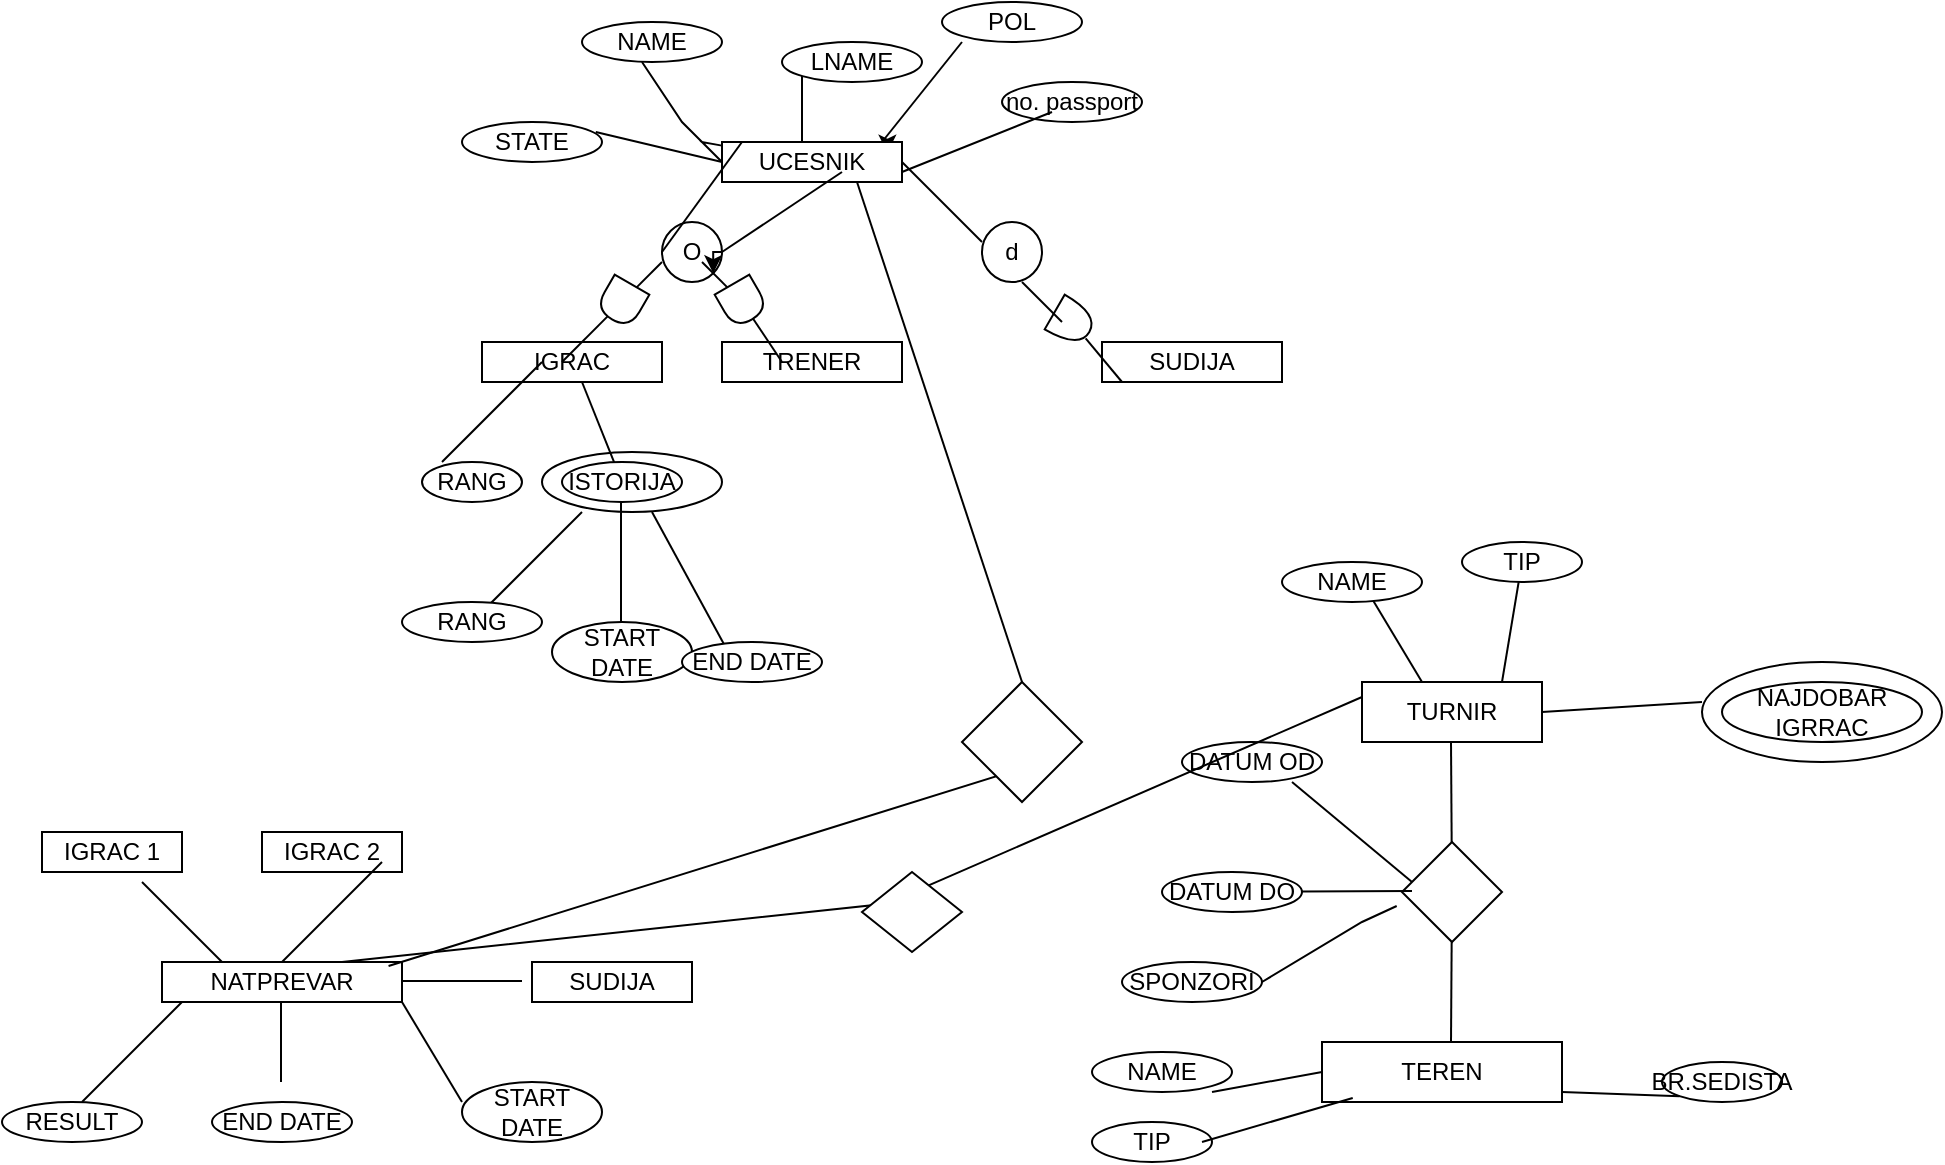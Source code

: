 <mxfile version="22.0.8" type="github">
  <diagram name="Page-1" id="1dlVVG_YZn5TKYg7cqJX">
    <mxGraphModel dx="1644" dy="464" grid="1" gridSize="10" guides="1" tooltips="1" connect="1" arrows="1" fold="1" page="1" pageScale="1" pageWidth="850" pageHeight="1100" math="0" shadow="0">
      <root>
        <mxCell id="0" />
        <mxCell id="1" parent="0" />
        <mxCell id="Y5c48r95YPpoSbr4kV3l-40" value="" style="ellipse;whiteSpace=wrap;html=1;" vertex="1" parent="1">
          <mxGeometry x="60" y="265" width="90" height="30" as="geometry" />
        </mxCell>
        <mxCell id="Y5c48r95YPpoSbr4kV3l-2" value="IGRAC" style="rounded=0;whiteSpace=wrap;html=1;" vertex="1" parent="1">
          <mxGeometry x="30" y="210" width="90" height="20" as="geometry" />
        </mxCell>
        <mxCell id="Y5c48r95YPpoSbr4kV3l-3" value="TRENER" style="rounded=0;whiteSpace=wrap;html=1;" vertex="1" parent="1">
          <mxGeometry x="150" y="210" width="90" height="20" as="geometry" />
        </mxCell>
        <mxCell id="Y5c48r95YPpoSbr4kV3l-4" value="SUDIJA" style="rounded=0;whiteSpace=wrap;html=1;" vertex="1" parent="1">
          <mxGeometry x="340" y="210" width="90" height="20" as="geometry" />
        </mxCell>
        <mxCell id="Y5c48r95YPpoSbr4kV3l-5" value="NAME" style="ellipse;whiteSpace=wrap;html=1;" vertex="1" parent="1">
          <mxGeometry x="80" y="50" width="70" height="20" as="geometry" />
        </mxCell>
        <mxCell id="Y5c48r95YPpoSbr4kV3l-6" value="" style="endArrow=none;html=1;rounded=0;" edge="1" parent="1">
          <mxGeometry width="50" height="50" relative="1" as="geometry">
            <mxPoint x="110" y="70" as="sourcePoint" />
            <mxPoint x="140" y="110" as="targetPoint" />
            <Array as="points">
              <mxPoint x="130" y="100" />
            </Array>
          </mxGeometry>
        </mxCell>
        <mxCell id="Y5c48r95YPpoSbr4kV3l-9" style="edgeStyle=orthogonalEdgeStyle;rounded=0;orthogonalLoop=1;jettySize=auto;html=1;exitX=0.75;exitY=0;exitDx=0;exitDy=0;entryX=0.919;entryY=0.267;entryDx=0;entryDy=0;entryPerimeter=0;" edge="1" parent="1" source="Y5c48r95YPpoSbr4kV3l-1" target="Y5c48r95YPpoSbr4kV3l-1">
          <mxGeometry relative="1" as="geometry" />
        </mxCell>
        <mxCell id="Y5c48r95YPpoSbr4kV3l-10" value="" style="endArrow=none;html=1;rounded=0;" edge="1" parent="1">
          <mxGeometry width="50" height="50" relative="1" as="geometry">
            <mxPoint x="190" y="70" as="sourcePoint" />
            <mxPoint x="190" y="110" as="targetPoint" />
          </mxGeometry>
        </mxCell>
        <mxCell id="Y5c48r95YPpoSbr4kV3l-11" value="POL" style="ellipse;whiteSpace=wrap;html=1;" vertex="1" parent="1">
          <mxGeometry x="260" y="40" width="70" height="20" as="geometry" />
        </mxCell>
        <mxCell id="Y5c48r95YPpoSbr4kV3l-12" value="LNAME" style="ellipse;whiteSpace=wrap;html=1;" vertex="1" parent="1">
          <mxGeometry x="180" y="60" width="70" height="20" as="geometry" />
        </mxCell>
        <mxCell id="Y5c48r95YPpoSbr4kV3l-13" value="no. passport" style="ellipse;whiteSpace=wrap;html=1;" vertex="1" parent="1">
          <mxGeometry x="290" y="80" width="70" height="20" as="geometry" />
        </mxCell>
        <mxCell id="Y5c48r95YPpoSbr4kV3l-14" value="" style="endArrow=none;html=1;rounded=0;" edge="1" parent="1">
          <mxGeometry width="50" height="50" relative="1" as="geometry">
            <mxPoint x="270" y="60" as="sourcePoint" />
            <mxPoint x="230" y="110" as="targetPoint" />
          </mxGeometry>
        </mxCell>
        <mxCell id="Y5c48r95YPpoSbr4kV3l-15" value="" style="endArrow=none;html=1;rounded=0;entryX=1;entryY=0.75;entryDx=0;entryDy=0;" edge="1" parent="1" target="Y5c48r95YPpoSbr4kV3l-1">
          <mxGeometry width="50" height="50" relative="1" as="geometry">
            <mxPoint x="315" y="95" as="sourcePoint" />
            <mxPoint x="275" y="145" as="targetPoint" />
          </mxGeometry>
        </mxCell>
        <mxCell id="Y5c48r95YPpoSbr4kV3l-16" value="STATE" style="ellipse;whiteSpace=wrap;html=1;" vertex="1" parent="1">
          <mxGeometry x="20" y="100" width="70" height="20" as="geometry" />
        </mxCell>
        <mxCell id="Y5c48r95YPpoSbr4kV3l-17" value="" style="endArrow=none;html=1;rounded=0;" edge="1" parent="1" source="Y5c48r95YPpoSbr4kV3l-1">
          <mxGeometry width="50" height="50" relative="1" as="geometry">
            <mxPoint x="120" y="80" as="sourcePoint" />
            <mxPoint x="150" y="120" as="targetPoint" />
            <Array as="points">
              <mxPoint x="140" y="110" />
            </Array>
          </mxGeometry>
        </mxCell>
        <mxCell id="Y5c48r95YPpoSbr4kV3l-18" value="" style="endArrow=none;html=1;rounded=0;entryX=0;entryY=0.5;entryDx=0;entryDy=0;" edge="1" parent="1" target="Y5c48r95YPpoSbr4kV3l-1">
          <mxGeometry width="50" height="50" relative="1" as="geometry">
            <mxPoint x="86.88" y="105" as="sourcePoint" />
            <mxPoint x="143.13" y="135" as="targetPoint" />
            <Array as="points" />
          </mxGeometry>
        </mxCell>
        <mxCell id="Y5c48r95YPpoSbr4kV3l-1" value="UCESNIK" style="rounded=0;whiteSpace=wrap;html=1;" vertex="1" parent="1">
          <mxGeometry x="150" y="110" width="90" height="20" as="geometry" />
        </mxCell>
        <mxCell id="Y5c48r95YPpoSbr4kV3l-19" value="O" style="ellipse;whiteSpace=wrap;html=1;aspect=fixed;" vertex="1" parent="1">
          <mxGeometry x="120" y="150" width="30" height="30" as="geometry" />
        </mxCell>
        <mxCell id="Y5c48r95YPpoSbr4kV3l-20" value="" style="endArrow=none;html=1;rounded=0;exitX=0;exitY=0.5;exitDx=0;exitDy=0;" edge="1" parent="1" source="Y5c48r95YPpoSbr4kV3l-19">
          <mxGeometry width="50" height="50" relative="1" as="geometry">
            <mxPoint x="110" y="160" as="sourcePoint" />
            <mxPoint x="160" y="110" as="targetPoint" />
          </mxGeometry>
        </mxCell>
        <mxCell id="Y5c48r95YPpoSbr4kV3l-21" style="edgeStyle=orthogonalEdgeStyle;rounded=0;orthogonalLoop=1;jettySize=auto;html=1;exitX=1;exitY=0.5;exitDx=0;exitDy=0;entryX=1;entryY=1;entryDx=0;entryDy=0;" edge="1" parent="1" source="Y5c48r95YPpoSbr4kV3l-19" target="Y5c48r95YPpoSbr4kV3l-19">
          <mxGeometry relative="1" as="geometry" />
        </mxCell>
        <mxCell id="Y5c48r95YPpoSbr4kV3l-22" value="" style="endArrow=none;html=1;rounded=0;exitX=1;exitY=0.5;exitDx=0;exitDy=0;" edge="1" parent="1" source="Y5c48r95YPpoSbr4kV3l-19">
          <mxGeometry width="50" height="50" relative="1" as="geometry">
            <mxPoint x="170" y="180" as="sourcePoint" />
            <mxPoint x="210" y="125" as="targetPoint" />
          </mxGeometry>
        </mxCell>
        <mxCell id="Y5c48r95YPpoSbr4kV3l-23" value="" style="endArrow=none;html=1;rounded=0;" edge="1" parent="1" source="Y5c48r95YPpoSbr4kV3l-25">
          <mxGeometry width="50" height="50" relative="1" as="geometry">
            <mxPoint x="70" y="220" as="sourcePoint" />
            <mxPoint x="120" y="170" as="targetPoint" />
          </mxGeometry>
        </mxCell>
        <mxCell id="Y5c48r95YPpoSbr4kV3l-26" value="" style="endArrow=none;html=1;rounded=0;" edge="1" parent="1" target="Y5c48r95YPpoSbr4kV3l-25">
          <mxGeometry width="50" height="50" relative="1" as="geometry">
            <mxPoint x="70" y="220" as="sourcePoint" />
            <mxPoint x="120" y="170" as="targetPoint" />
          </mxGeometry>
        </mxCell>
        <mxCell id="Y5c48r95YPpoSbr4kV3l-25" value="" style="shape=delay;whiteSpace=wrap;html=1;rotation=120;" vertex="1" parent="1">
          <mxGeometry x="90" y="180" width="20" height="20" as="geometry" />
        </mxCell>
        <mxCell id="Y5c48r95YPpoSbr4kV3l-27" value="" style="endArrow=none;html=1;rounded=0;" edge="1" parent="1" source="Y5c48r95YPpoSbr4kV3l-28">
          <mxGeometry width="50" height="50" relative="1" as="geometry">
            <mxPoint x="180" y="220" as="sourcePoint" />
            <mxPoint x="140" y="170" as="targetPoint" />
          </mxGeometry>
        </mxCell>
        <mxCell id="Y5c48r95YPpoSbr4kV3l-29" value="" style="endArrow=none;html=1;rounded=0;" edge="1" parent="1" target="Y5c48r95YPpoSbr4kV3l-28">
          <mxGeometry width="50" height="50" relative="1" as="geometry">
            <mxPoint x="180" y="220" as="sourcePoint" />
            <mxPoint x="140" y="170" as="targetPoint" />
          </mxGeometry>
        </mxCell>
        <mxCell id="Y5c48r95YPpoSbr4kV3l-28" value="" style="shape=delay;whiteSpace=wrap;html=1;rotation=60;" vertex="1" parent="1">
          <mxGeometry x="150.0" y="180.0" width="20" height="20" as="geometry" />
        </mxCell>
        <mxCell id="Y5c48r95YPpoSbr4kV3l-30" value="d" style="ellipse;whiteSpace=wrap;html=1;aspect=fixed;" vertex="1" parent="1">
          <mxGeometry x="280" y="150" width="30" height="30" as="geometry" />
        </mxCell>
        <mxCell id="Y5c48r95YPpoSbr4kV3l-31" value="" style="endArrow=none;html=1;rounded=0;" edge="1" parent="1">
          <mxGeometry width="50" height="50" relative="1" as="geometry">
            <mxPoint x="280" y="160" as="sourcePoint" />
            <mxPoint x="240" y="120" as="targetPoint" />
          </mxGeometry>
        </mxCell>
        <mxCell id="Y5c48r95YPpoSbr4kV3l-32" value="" style="endArrow=none;html=1;rounded=0;" edge="1" parent="1" target="Y5c48r95YPpoSbr4kV3l-33">
          <mxGeometry width="50" height="50" relative="1" as="geometry">
            <mxPoint x="350" y="230" as="sourcePoint" />
            <mxPoint x="310" y="180" as="targetPoint" />
          </mxGeometry>
        </mxCell>
        <mxCell id="Y5c48r95YPpoSbr4kV3l-33" value="" style="shape=or;whiteSpace=wrap;html=1;rotation=30;" vertex="1" parent="1">
          <mxGeometry x="315" y="190" width="20" height="20" as="geometry" />
        </mxCell>
        <mxCell id="Y5c48r95YPpoSbr4kV3l-34" value="" style="endArrow=none;html=1;rounded=0;" edge="1" parent="1">
          <mxGeometry width="50" height="50" relative="1" as="geometry">
            <mxPoint x="320" y="200" as="sourcePoint" />
            <mxPoint x="300" y="180" as="targetPoint" />
          </mxGeometry>
        </mxCell>
        <mxCell id="Y5c48r95YPpoSbr4kV3l-35" value="RANG" style="ellipse;whiteSpace=wrap;html=1;" vertex="1" parent="1">
          <mxGeometry y="270" width="50" height="20" as="geometry" />
        </mxCell>
        <mxCell id="Y5c48r95YPpoSbr4kV3l-37" value="" style="endArrow=none;html=1;rounded=0;" edge="1" parent="1">
          <mxGeometry width="50" height="50" relative="1" as="geometry">
            <mxPoint x="10" y="270" as="sourcePoint" />
            <mxPoint x="60" y="220" as="targetPoint" />
          </mxGeometry>
        </mxCell>
        <mxCell id="Y5c48r95YPpoSbr4kV3l-38" value="ISTORIJA" style="ellipse;whiteSpace=wrap;html=1;" vertex="1" parent="1">
          <mxGeometry x="70" y="270" width="60" height="20" as="geometry" />
        </mxCell>
        <mxCell id="Y5c48r95YPpoSbr4kV3l-39" value="" style="endArrow=none;html=1;rounded=0;" edge="1" parent="1" target="Y5c48r95YPpoSbr4kV3l-38">
          <mxGeometry width="50" height="50" relative="1" as="geometry">
            <mxPoint x="80" y="230" as="sourcePoint" />
            <mxPoint x="100" y="260" as="targetPoint" />
          </mxGeometry>
        </mxCell>
        <mxCell id="Y5c48r95YPpoSbr4kV3l-41" value="" style="endArrow=none;html=1;rounded=0;" edge="1" parent="1">
          <mxGeometry width="50" height="50" relative="1" as="geometry">
            <mxPoint x="30" y="345" as="sourcePoint" />
            <mxPoint x="80" y="295" as="targetPoint" />
          </mxGeometry>
        </mxCell>
        <mxCell id="Y5c48r95YPpoSbr4kV3l-42" value="" style="endArrow=none;html=1;rounded=0;" edge="1" parent="1">
          <mxGeometry width="50" height="50" relative="1" as="geometry">
            <mxPoint x="99.5" y="350" as="sourcePoint" />
            <mxPoint x="99.5" y="290" as="targetPoint" />
          </mxGeometry>
        </mxCell>
        <mxCell id="Y5c48r95YPpoSbr4kV3l-43" value="" style="endArrow=none;html=1;rounded=0;" edge="1" parent="1">
          <mxGeometry width="50" height="50" relative="1" as="geometry">
            <mxPoint x="115" y="295" as="sourcePoint" />
            <mxPoint x="150.933" y="360.978" as="targetPoint" />
          </mxGeometry>
        </mxCell>
        <mxCell id="Y5c48r95YPpoSbr4kV3l-45" value="RANG" style="ellipse;whiteSpace=wrap;html=1;" vertex="1" parent="1">
          <mxGeometry x="-10" y="340" width="70" height="20" as="geometry" />
        </mxCell>
        <mxCell id="Y5c48r95YPpoSbr4kV3l-47" value="START DATE" style="ellipse;whiteSpace=wrap;html=1;" vertex="1" parent="1">
          <mxGeometry x="65" y="350" width="70" height="30" as="geometry" />
        </mxCell>
        <mxCell id="Y5c48r95YPpoSbr4kV3l-48" value="END DATE" style="ellipse;whiteSpace=wrap;html=1;" vertex="1" parent="1">
          <mxGeometry x="130" y="360" width="70" height="20" as="geometry" />
        </mxCell>
        <mxCell id="Y5c48r95YPpoSbr4kV3l-49" value="TURNIR" style="rounded=0;whiteSpace=wrap;html=1;" vertex="1" parent="1">
          <mxGeometry x="470" y="380" width="90" height="30" as="geometry" />
        </mxCell>
        <mxCell id="Y5c48r95YPpoSbr4kV3l-50" value="" style="endArrow=none;html=1;rounded=0;" edge="1" parent="1">
          <mxGeometry width="50" height="50" relative="1" as="geometry">
            <mxPoint x="500" y="380" as="sourcePoint" />
            <mxPoint x="470" y="330" as="targetPoint" />
          </mxGeometry>
        </mxCell>
        <mxCell id="Y5c48r95YPpoSbr4kV3l-51" value="NAME" style="ellipse;whiteSpace=wrap;html=1;" vertex="1" parent="1">
          <mxGeometry x="430" y="320" width="70" height="20" as="geometry" />
        </mxCell>
        <mxCell id="Y5c48r95YPpoSbr4kV3l-52" value="" style="endArrow=none;html=1;rounded=0;" edge="1" parent="1" source="Y5c48r95YPpoSbr4kV3l-53">
          <mxGeometry width="50" height="50" relative="1" as="geometry">
            <mxPoint x="540" y="380" as="sourcePoint" />
            <mxPoint x="550" y="330" as="targetPoint" />
          </mxGeometry>
        </mxCell>
        <mxCell id="Y5c48r95YPpoSbr4kV3l-54" value="" style="endArrow=none;html=1;rounded=0;" edge="1" parent="1" target="Y5c48r95YPpoSbr4kV3l-53">
          <mxGeometry width="50" height="50" relative="1" as="geometry">
            <mxPoint x="540" y="380" as="sourcePoint" />
            <mxPoint x="550" y="330" as="targetPoint" />
          </mxGeometry>
        </mxCell>
        <mxCell id="Y5c48r95YPpoSbr4kV3l-53" value="TIP" style="ellipse;whiteSpace=wrap;html=1;" vertex="1" parent="1">
          <mxGeometry x="520" y="310" width="60" height="20" as="geometry" />
        </mxCell>
        <mxCell id="Y5c48r95YPpoSbr4kV3l-55" value="" style="ellipse;whiteSpace=wrap;html=1;" vertex="1" parent="1">
          <mxGeometry x="640" y="370" width="120" height="50" as="geometry" />
        </mxCell>
        <mxCell id="Y5c48r95YPpoSbr4kV3l-56" value="NAJDOBAR IGRRAC" style="ellipse;whiteSpace=wrap;html=1;" vertex="1" parent="1">
          <mxGeometry x="650" y="380" width="100" height="30" as="geometry" />
        </mxCell>
        <mxCell id="Y5c48r95YPpoSbr4kV3l-57" value="" style="endArrow=none;html=1;rounded=0;" edge="1" parent="1" source="Y5c48r95YPpoSbr4kV3l-58">
          <mxGeometry width="50" height="50" relative="1" as="geometry">
            <mxPoint x="514.5" y="560" as="sourcePoint" />
            <mxPoint x="514.5" y="410" as="targetPoint" />
          </mxGeometry>
        </mxCell>
        <mxCell id="Y5c48r95YPpoSbr4kV3l-59" value="" style="endArrow=none;html=1;rounded=0;" edge="1" parent="1" target="Y5c48r95YPpoSbr4kV3l-58">
          <mxGeometry width="50" height="50" relative="1" as="geometry">
            <mxPoint x="514.5" y="560" as="sourcePoint" />
            <mxPoint x="514.5" y="410" as="targetPoint" />
          </mxGeometry>
        </mxCell>
        <mxCell id="Y5c48r95YPpoSbr4kV3l-58" value="" style="rhombus;whiteSpace=wrap;html=1;" vertex="1" parent="1">
          <mxGeometry x="490" y="460" width="50" height="50" as="geometry" />
        </mxCell>
        <mxCell id="Y5c48r95YPpoSbr4kV3l-60" value="" style="endArrow=none;html=1;rounded=0;entryX=-0.053;entryY=0.64;entryDx=0;entryDy=0;entryPerimeter=0;" edge="1" parent="1" target="Y5c48r95YPpoSbr4kV3l-58">
          <mxGeometry width="50" height="50" relative="1" as="geometry">
            <mxPoint x="420" y="530" as="sourcePoint" />
            <mxPoint x="430" y="510" as="targetPoint" />
            <Array as="points">
              <mxPoint x="470" y="500" />
            </Array>
          </mxGeometry>
        </mxCell>
        <mxCell id="Y5c48r95YPpoSbr4kV3l-61" value="" style="endArrow=none;html=1;rounded=0;" edge="1" parent="1" source="Y5c48r95YPpoSbr4kV3l-64">
          <mxGeometry width="50" height="50" relative="1" as="geometry">
            <mxPoint x="425" y="484.5" as="sourcePoint" />
            <mxPoint x="495" y="484.5" as="targetPoint" />
          </mxGeometry>
        </mxCell>
        <mxCell id="Y5c48r95YPpoSbr4kV3l-62" value="" style="endArrow=none;html=1;rounded=0;" edge="1" parent="1">
          <mxGeometry width="50" height="50" relative="1" as="geometry">
            <mxPoint x="435" y="430" as="sourcePoint" />
            <mxPoint x="495" y="480" as="targetPoint" />
          </mxGeometry>
        </mxCell>
        <mxCell id="Y5c48r95YPpoSbr4kV3l-63" value="DATUM OD" style="ellipse;whiteSpace=wrap;html=1;" vertex="1" parent="1">
          <mxGeometry x="380" y="410" width="70" height="20" as="geometry" />
        </mxCell>
        <mxCell id="Y5c48r95YPpoSbr4kV3l-65" value="" style="endArrow=none;html=1;rounded=0;" edge="1" parent="1" target="Y5c48r95YPpoSbr4kV3l-64">
          <mxGeometry width="50" height="50" relative="1" as="geometry">
            <mxPoint x="425" y="484.5" as="sourcePoint" />
            <mxPoint x="495" y="484.5" as="targetPoint" />
          </mxGeometry>
        </mxCell>
        <mxCell id="Y5c48r95YPpoSbr4kV3l-64" value="DATUM DO" style="ellipse;whiteSpace=wrap;html=1;" vertex="1" parent="1">
          <mxGeometry x="370" y="475" width="70" height="20" as="geometry" />
        </mxCell>
        <mxCell id="Y5c48r95YPpoSbr4kV3l-66" value="SPONZORI" style="ellipse;whiteSpace=wrap;html=1;" vertex="1" parent="1">
          <mxGeometry x="350" y="520" width="70" height="20" as="geometry" />
        </mxCell>
        <mxCell id="Y5c48r95YPpoSbr4kV3l-67" value="" style="endArrow=none;html=1;rounded=0;exitX=1;exitY=0.5;exitDx=0;exitDy=0;" edge="1" parent="1" source="Y5c48r95YPpoSbr4kV3l-49">
          <mxGeometry width="50" height="50" relative="1" as="geometry">
            <mxPoint x="590" y="440" as="sourcePoint" />
            <mxPoint x="640" y="390" as="targetPoint" />
          </mxGeometry>
        </mxCell>
        <mxCell id="Y5c48r95YPpoSbr4kV3l-68" value="TEREN" style="rounded=0;whiteSpace=wrap;html=1;" vertex="1" parent="1">
          <mxGeometry x="450" y="560" width="120" height="30" as="geometry" />
        </mxCell>
        <mxCell id="Y5c48r95YPpoSbr4kV3l-69" value="NAME" style="ellipse;whiteSpace=wrap;html=1;" vertex="1" parent="1">
          <mxGeometry x="335" y="565" width="70" height="20" as="geometry" />
        </mxCell>
        <mxCell id="Y5c48r95YPpoSbr4kV3l-70" value="TIP" style="ellipse;whiteSpace=wrap;html=1;" vertex="1" parent="1">
          <mxGeometry x="335" y="600" width="60" height="20" as="geometry" />
        </mxCell>
        <mxCell id="Y5c48r95YPpoSbr4kV3l-71" value="" style="endArrow=none;html=1;rounded=0;entryX=0;entryY=0.5;entryDx=0;entryDy=0;" edge="1" parent="1" target="Y5c48r95YPpoSbr4kV3l-68">
          <mxGeometry width="50" height="50" relative="1" as="geometry">
            <mxPoint x="395" y="585" as="sourcePoint" />
            <mxPoint x="445" y="535" as="targetPoint" />
          </mxGeometry>
        </mxCell>
        <mxCell id="Y5c48r95YPpoSbr4kV3l-72" value="" style="endArrow=none;html=1;rounded=0;entryX=0.128;entryY=0.933;entryDx=0;entryDy=0;entryPerimeter=0;" edge="1" parent="1" target="Y5c48r95YPpoSbr4kV3l-68">
          <mxGeometry width="50" height="50" relative="1" as="geometry">
            <mxPoint x="390" y="610" as="sourcePoint" />
            <mxPoint x="440" y="560" as="targetPoint" />
          </mxGeometry>
        </mxCell>
        <mxCell id="Y5c48r95YPpoSbr4kV3l-73" value="BR.SEDISTA" style="ellipse;whiteSpace=wrap;html=1;" vertex="1" parent="1">
          <mxGeometry x="620" y="570" width="60" height="20" as="geometry" />
        </mxCell>
        <mxCell id="Y5c48r95YPpoSbr4kV3l-74" value="" style="endArrow=none;html=1;rounded=0;entryX=0;entryY=1;entryDx=0;entryDy=0;" edge="1" parent="1" target="Y5c48r95YPpoSbr4kV3l-73">
          <mxGeometry width="50" height="50" relative="1" as="geometry">
            <mxPoint x="570" y="585" as="sourcePoint" />
            <mxPoint x="620" y="535" as="targetPoint" />
          </mxGeometry>
        </mxCell>
        <mxCell id="Y5c48r95YPpoSbr4kV3l-75" value="NATPREVAR" style="rounded=0;whiteSpace=wrap;html=1;" vertex="1" parent="1">
          <mxGeometry x="-130" y="520" width="120" height="20" as="geometry" />
        </mxCell>
        <mxCell id="Y5c48r95YPpoSbr4kV3l-76" value="IGRAC 1" style="rounded=0;whiteSpace=wrap;html=1;" vertex="1" parent="1">
          <mxGeometry x="-190" y="455" width="70" height="20" as="geometry" />
        </mxCell>
        <mxCell id="Y5c48r95YPpoSbr4kV3l-77" value="" style="endArrow=none;html=1;rounded=0;entryX=0.25;entryY=0;entryDx=0;entryDy=0;" edge="1" parent="1" target="Y5c48r95YPpoSbr4kV3l-75">
          <mxGeometry width="50" height="50" relative="1" as="geometry">
            <mxPoint x="-140" y="480" as="sourcePoint" />
            <mxPoint x="-110" y="510" as="targetPoint" />
          </mxGeometry>
        </mxCell>
        <mxCell id="Y5c48r95YPpoSbr4kV3l-78" value="IGRAC 2&lt;br&gt;" style="rounded=0;whiteSpace=wrap;html=1;" vertex="1" parent="1">
          <mxGeometry x="-80" y="455" width="70" height="20" as="geometry" />
        </mxCell>
        <mxCell id="Y5c48r95YPpoSbr4kV3l-79" value="" style="endArrow=none;html=1;rounded=0;" edge="1" parent="1">
          <mxGeometry width="50" height="50" relative="1" as="geometry">
            <mxPoint x="-70" y="520" as="sourcePoint" />
            <mxPoint x="-20" y="470" as="targetPoint" />
          </mxGeometry>
        </mxCell>
        <mxCell id="Y5c48r95YPpoSbr4kV3l-80" value="SUDIJA&lt;br&gt;" style="rounded=0;whiteSpace=wrap;html=1;" vertex="1" parent="1">
          <mxGeometry x="55" y="520" width="80" height="20" as="geometry" />
        </mxCell>
        <mxCell id="Y5c48r95YPpoSbr4kV3l-81" value="" style="endArrow=none;html=1;rounded=0;" edge="1" parent="1">
          <mxGeometry width="50" height="50" relative="1" as="geometry">
            <mxPoint x="-10" y="529.5" as="sourcePoint" />
            <mxPoint x="50" y="529.5" as="targetPoint" />
          </mxGeometry>
        </mxCell>
        <mxCell id="Y5c48r95YPpoSbr4kV3l-82" value="RESULT" style="ellipse;whiteSpace=wrap;html=1;" vertex="1" parent="1">
          <mxGeometry x="-210" y="590" width="70" height="20" as="geometry" />
        </mxCell>
        <mxCell id="Y5c48r95YPpoSbr4kV3l-83" value="END DATE" style="ellipse;whiteSpace=wrap;html=1;" vertex="1" parent="1">
          <mxGeometry x="-105" y="590" width="70" height="20" as="geometry" />
        </mxCell>
        <mxCell id="Y5c48r95YPpoSbr4kV3l-84" value="START DATE" style="ellipse;whiteSpace=wrap;html=1;" vertex="1" parent="1">
          <mxGeometry x="20" y="580" width="70" height="30" as="geometry" />
        </mxCell>
        <mxCell id="Y5c48r95YPpoSbr4kV3l-85" value="" style="endArrow=none;html=1;rounded=0;" edge="1" parent="1">
          <mxGeometry width="50" height="50" relative="1" as="geometry">
            <mxPoint x="-170" y="590" as="sourcePoint" />
            <mxPoint x="-120" y="540" as="targetPoint" />
          </mxGeometry>
        </mxCell>
        <mxCell id="Y5c48r95YPpoSbr4kV3l-86" value="" style="endArrow=none;html=1;rounded=0;" edge="1" parent="1">
          <mxGeometry width="50" height="50" relative="1" as="geometry">
            <mxPoint x="-70.5" y="540" as="sourcePoint" />
            <mxPoint x="-70.5" y="580" as="targetPoint" />
          </mxGeometry>
        </mxCell>
        <mxCell id="Y5c48r95YPpoSbr4kV3l-87" value="" style="endArrow=none;html=1;rounded=0;" edge="1" parent="1">
          <mxGeometry width="50" height="50" relative="1" as="geometry">
            <mxPoint x="-10" y="540" as="sourcePoint" />
            <mxPoint x="20" y="590" as="targetPoint" />
          </mxGeometry>
        </mxCell>
        <mxCell id="Y5c48r95YPpoSbr4kV3l-89" value="" style="endArrow=none;html=1;rounded=0;exitX=0.5;exitY=0;exitDx=0;exitDy=0;entryX=0.75;entryY=1;entryDx=0;entryDy=0;" edge="1" parent="1" source="Y5c48r95YPpoSbr4kV3l-91" target="Y5c48r95YPpoSbr4kV3l-1">
          <mxGeometry width="50" height="50" relative="1" as="geometry">
            <mxPoint x="180" y="180" as="sourcePoint" />
            <mxPoint x="235.195" y="153.506" as="targetPoint" />
            <Array as="points" />
          </mxGeometry>
        </mxCell>
        <mxCell id="Y5c48r95YPpoSbr4kV3l-92" value="" style="endArrow=none;html=1;rounded=0;exitX=0.944;exitY=0.1;exitDx=0;exitDy=0;exitPerimeter=0;entryX=0.75;entryY=1;entryDx=0;entryDy=0;" edge="1" parent="1" source="Y5c48r95YPpoSbr4kV3l-75" target="Y5c48r95YPpoSbr4kV3l-91">
          <mxGeometry width="50" height="50" relative="1" as="geometry">
            <mxPoint x="-17" y="522" as="sourcePoint" />
            <mxPoint x="218" y="130" as="targetPoint" />
            <Array as="points">
              <mxPoint x="310" y="420" />
            </Array>
          </mxGeometry>
        </mxCell>
        <mxCell id="Y5c48r95YPpoSbr4kV3l-91" value="" style="rhombus;whiteSpace=wrap;html=1;" vertex="1" parent="1">
          <mxGeometry x="270" y="380" width="60" height="60" as="geometry" />
        </mxCell>
        <mxCell id="Y5c48r95YPpoSbr4kV3l-93" value="" style="endArrow=none;html=1;rounded=0;exitX=0.75;exitY=0;exitDx=0;exitDy=0;entryX=0;entryY=0.25;entryDx=0;entryDy=0;" edge="1" parent="1" source="Y5c48r95YPpoSbr4kV3l-95" target="Y5c48r95YPpoSbr4kV3l-49">
          <mxGeometry width="50" height="50" relative="1" as="geometry">
            <mxPoint x="420" y="430" as="sourcePoint" />
            <mxPoint x="440" y="404" as="targetPoint" />
            <Array as="points" />
          </mxGeometry>
        </mxCell>
        <mxCell id="Y5c48r95YPpoSbr4kV3l-96" value="" style="endArrow=none;html=1;rounded=0;exitX=0.75;exitY=0;exitDx=0;exitDy=0;entryX=0;entryY=0.25;entryDx=0;entryDy=0;" edge="1" parent="1" source="Y5c48r95YPpoSbr4kV3l-75" target="Y5c48r95YPpoSbr4kV3l-95">
          <mxGeometry width="50" height="50" relative="1" as="geometry">
            <mxPoint x="-40" y="520" as="sourcePoint" />
            <mxPoint x="470" y="388" as="targetPoint" />
            <Array as="points">
              <mxPoint x="240" y="490" />
            </Array>
          </mxGeometry>
        </mxCell>
        <mxCell id="Y5c48r95YPpoSbr4kV3l-95" value="" style="rhombus;whiteSpace=wrap;html=1;" vertex="1" parent="1">
          <mxGeometry x="220" y="475" width="50" height="40" as="geometry" />
        </mxCell>
      </root>
    </mxGraphModel>
  </diagram>
</mxfile>
